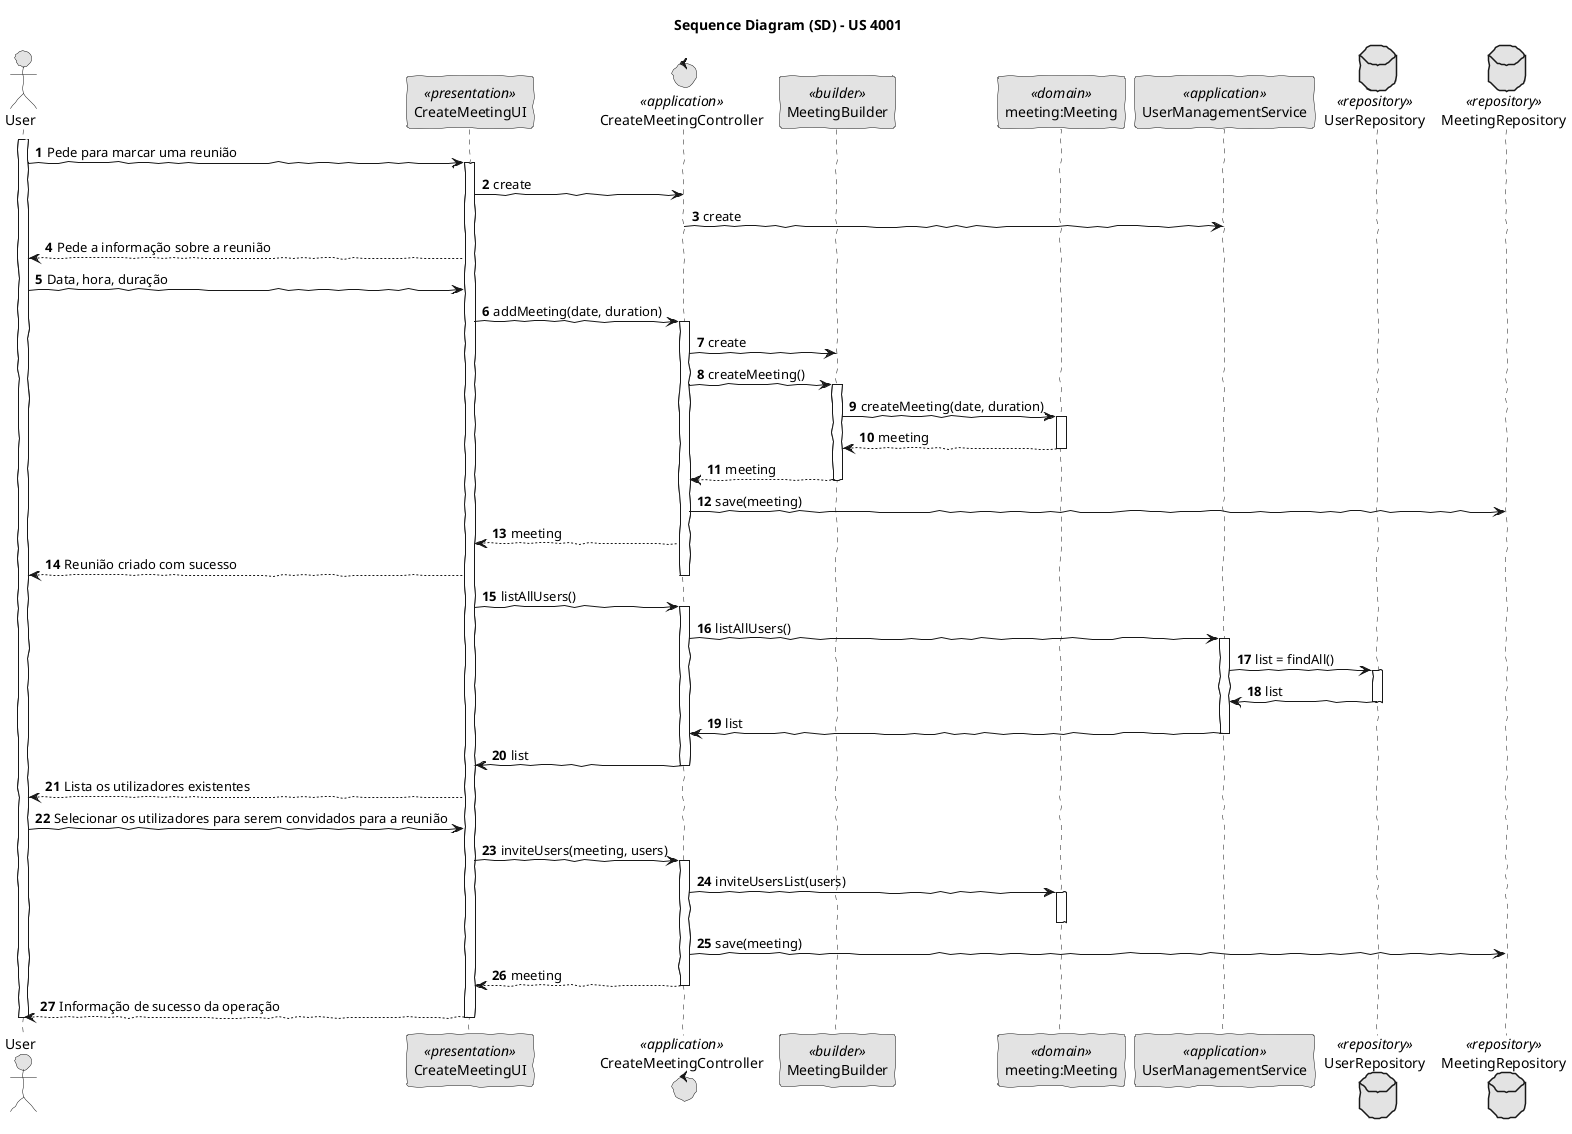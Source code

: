 @startuml
skinparam monochrome true
skinparam packageStyle rectangle
skinparam handwritten true
skinparam shadowing false

title Sequence Diagram (SD) - US 4001
autonumber

actor User as Actor
participant CreateMeetingUI as UI <<presentation>>
control CreateMeetingController as Controller <<application>>
participant MeetingBuilder as Builder <<builder>>
participant "meeting:Meeting" as MeetingDomain <<domain>>
participant UserManagementService as Service <<application>>
database UserRepository as UserRepository <<repository>>
database MeetingRepository as MeetingRepository <<repository>>

activate Actor

    Actor -> UI : Pede para marcar uma reunião
    activate UI

        UI -> Controller : create

        Controller -> Service : create

        UI --> Actor : Pede a informação sobre a reunião

        Actor -> UI : Data, hora, duração

        UI -> Controller : addMeeting(date, duration)
            activate Controller

               Controller -> Builder : create
               Controller -> Builder : createMeeting()
                        activate Builder

                        Builder -> MeetingDomain  : createMeeting(date, duration)
                        activate MeetingDomain

                            MeetingDomain --> Builder  : meeting

                        deactivate MeetingDomain
                        Builder --> Controller  : meeting
                    deactivate Builder
               Controller -> MeetingRepository : save(meeting)
               Controller --> UI : meeting
            UI --> Actor : Reunião criado com sucesso

            deactivate Controller
            UI -> Controller : listAllUsers()
               activate Controller

                    Controller -> Service: listAllUsers()
                    activate Service

                       Service -> UserRepository : list = findAll()
                       activate UserRepository

                       UserRepository -> Service : list
                       deactivate UserRepository
                     Service-> Controller: list
                    deactivate Service
                    Controller -> UI : list
               deactivate Controller

            UI --> Actor : Lista os utilizadores existentes
            Actor -> UI : Selecionar os utilizadores para serem convidados para a reunião

            UI -> Controller : inviteUsers(meeting, users)
            activate Controller

            Controller -> MeetingDomain : inviteUsersList(users)
            
                activate MeetingDomain
                deactivate MeetingDomain
            Controller -> MeetingRepository : save(meeting)
               Controller --> UI : meeting


            deactivate Controller

        UI --> Actor : Informação de sucesso da operação
    deactivate UI
deactivate Actor

@enduml